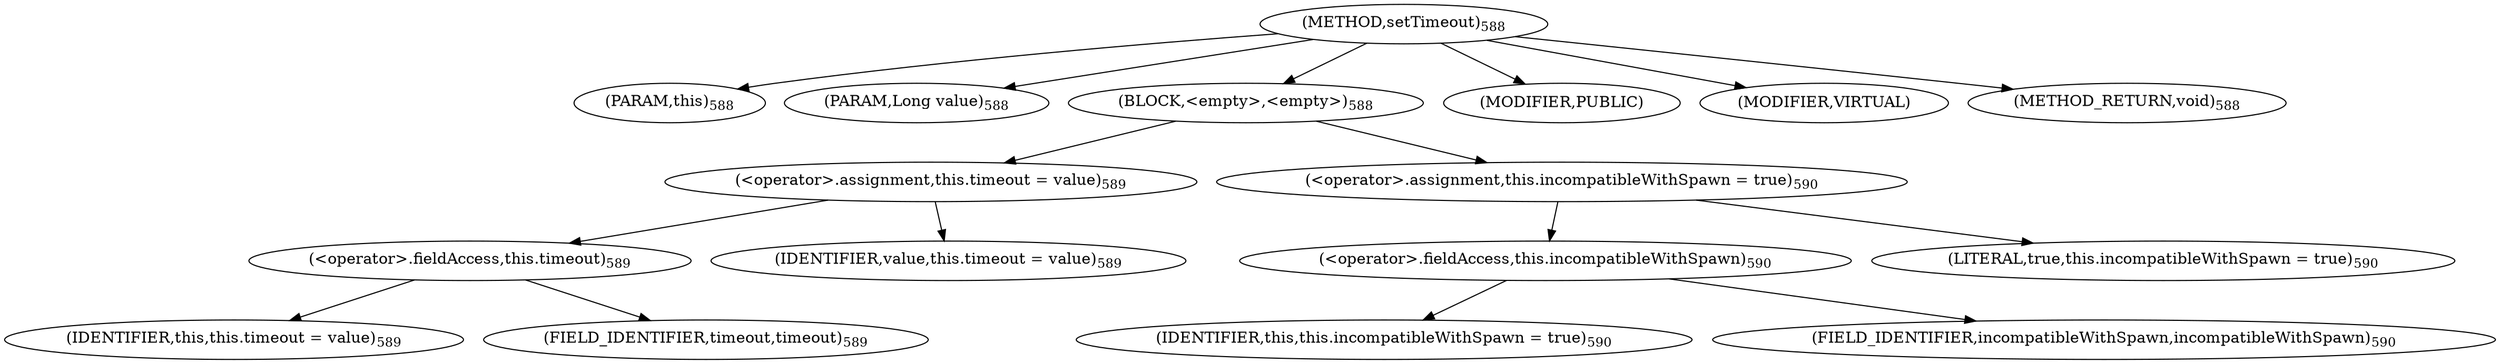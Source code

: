 digraph "setTimeout" {  
"1060" [label = <(METHOD,setTimeout)<SUB>588</SUB>> ]
"1061" [label = <(PARAM,this)<SUB>588</SUB>> ]
"1062" [label = <(PARAM,Long value)<SUB>588</SUB>> ]
"1063" [label = <(BLOCK,&lt;empty&gt;,&lt;empty&gt;)<SUB>588</SUB>> ]
"1064" [label = <(&lt;operator&gt;.assignment,this.timeout = value)<SUB>589</SUB>> ]
"1065" [label = <(&lt;operator&gt;.fieldAccess,this.timeout)<SUB>589</SUB>> ]
"1066" [label = <(IDENTIFIER,this,this.timeout = value)<SUB>589</SUB>> ]
"1067" [label = <(FIELD_IDENTIFIER,timeout,timeout)<SUB>589</SUB>> ]
"1068" [label = <(IDENTIFIER,value,this.timeout = value)<SUB>589</SUB>> ]
"1069" [label = <(&lt;operator&gt;.assignment,this.incompatibleWithSpawn = true)<SUB>590</SUB>> ]
"1070" [label = <(&lt;operator&gt;.fieldAccess,this.incompatibleWithSpawn)<SUB>590</SUB>> ]
"1071" [label = <(IDENTIFIER,this,this.incompatibleWithSpawn = true)<SUB>590</SUB>> ]
"1072" [label = <(FIELD_IDENTIFIER,incompatibleWithSpawn,incompatibleWithSpawn)<SUB>590</SUB>> ]
"1073" [label = <(LITERAL,true,this.incompatibleWithSpawn = true)<SUB>590</SUB>> ]
"1074" [label = <(MODIFIER,PUBLIC)> ]
"1075" [label = <(MODIFIER,VIRTUAL)> ]
"1076" [label = <(METHOD_RETURN,void)<SUB>588</SUB>> ]
  "1060" -> "1061" 
  "1060" -> "1062" 
  "1060" -> "1063" 
  "1060" -> "1074" 
  "1060" -> "1075" 
  "1060" -> "1076" 
  "1063" -> "1064" 
  "1063" -> "1069" 
  "1064" -> "1065" 
  "1064" -> "1068" 
  "1065" -> "1066" 
  "1065" -> "1067" 
  "1069" -> "1070" 
  "1069" -> "1073" 
  "1070" -> "1071" 
  "1070" -> "1072" 
}
